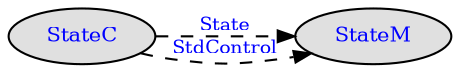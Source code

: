digraph "StateC_if" {
    rankdir=LR;
    ratio=compress;
    margin="0,0";
    ranksep=0.0005; 
    nodesep=0.1; 
    node [shape=ellipse style=filled fillcolor="#e0e0e0"];
    node [fontsize=10 height=.1 width=.1];
    edge [fontsize=9 arrowsize=.8];
    node [fontcolor=blue];
    edge [fontcolor=blue];

    StateC [URL="tos.lib.State.StateC.nc.html"];
    StateM [URL="tos.lib.State.StateM.nc.html"];
    StateC -> StateM [ style=dashed label="State" URL="tos.lib.State.State.nc.html" ];
    StateC [URL="tos.lib.State.StateC.nc.html"];
    StateM [URL="tos.lib.State.StateM.nc.html"];
    StateC -> StateM [ style=dashed label="StdControl" URL="tos.interfaces.StdControl.nc.html" ];
}
